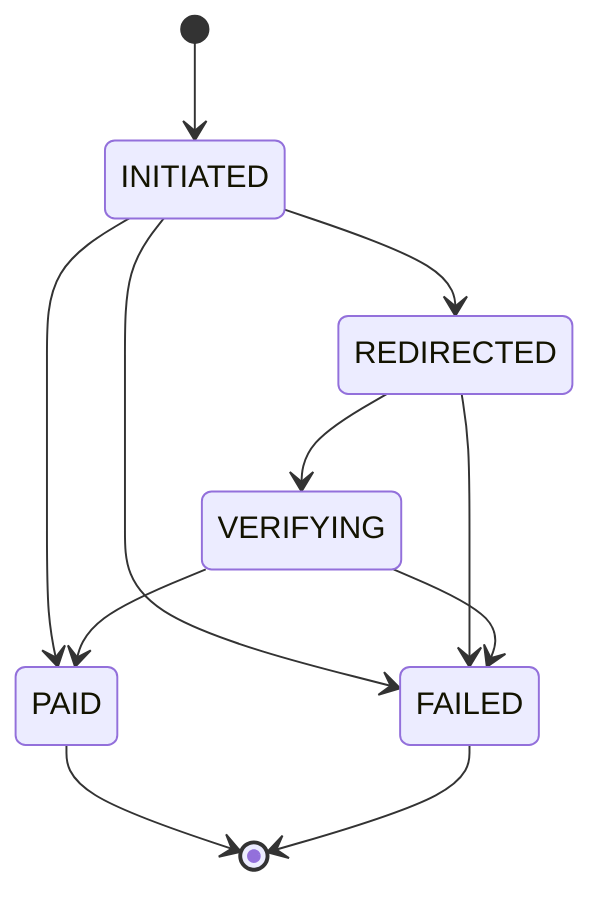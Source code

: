 stateDiagram
    [*] --> INITIATED
    INITIATED --> PAID
    INITIATED --> FAILED
    INITIATED --> REDIRECTED
    REDIRECTED --> FAILED
    REDIRECTED --> VERIFYING
    VERIFYING --> PAID
    VERIFYING --> FAILED
    PAID --> [*]
    FAILED --> [*]